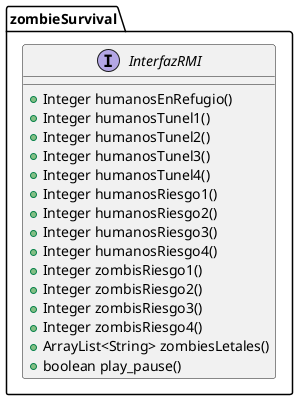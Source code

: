 @startuml

package zombieSurvival {
    interface InterfazRMI {
            + Integer humanosEnRefugio()
            + Integer humanosTunel1()
            + Integer humanosTunel2()
            + Integer humanosTunel3()
            + Integer humanosTunel4()
            + Integer humanosRiesgo1()
            + Integer humanosRiesgo2()
            + Integer humanosRiesgo3()
            + Integer humanosRiesgo4()
            + Integer zombisRiesgo1()
            + Integer zombisRiesgo2()
            + Integer zombisRiesgo3()
            + Integer zombisRiesgo4()
            + ArrayList<String> zombiesLetales()
            + boolean play_pause()
        }
}

@enduml